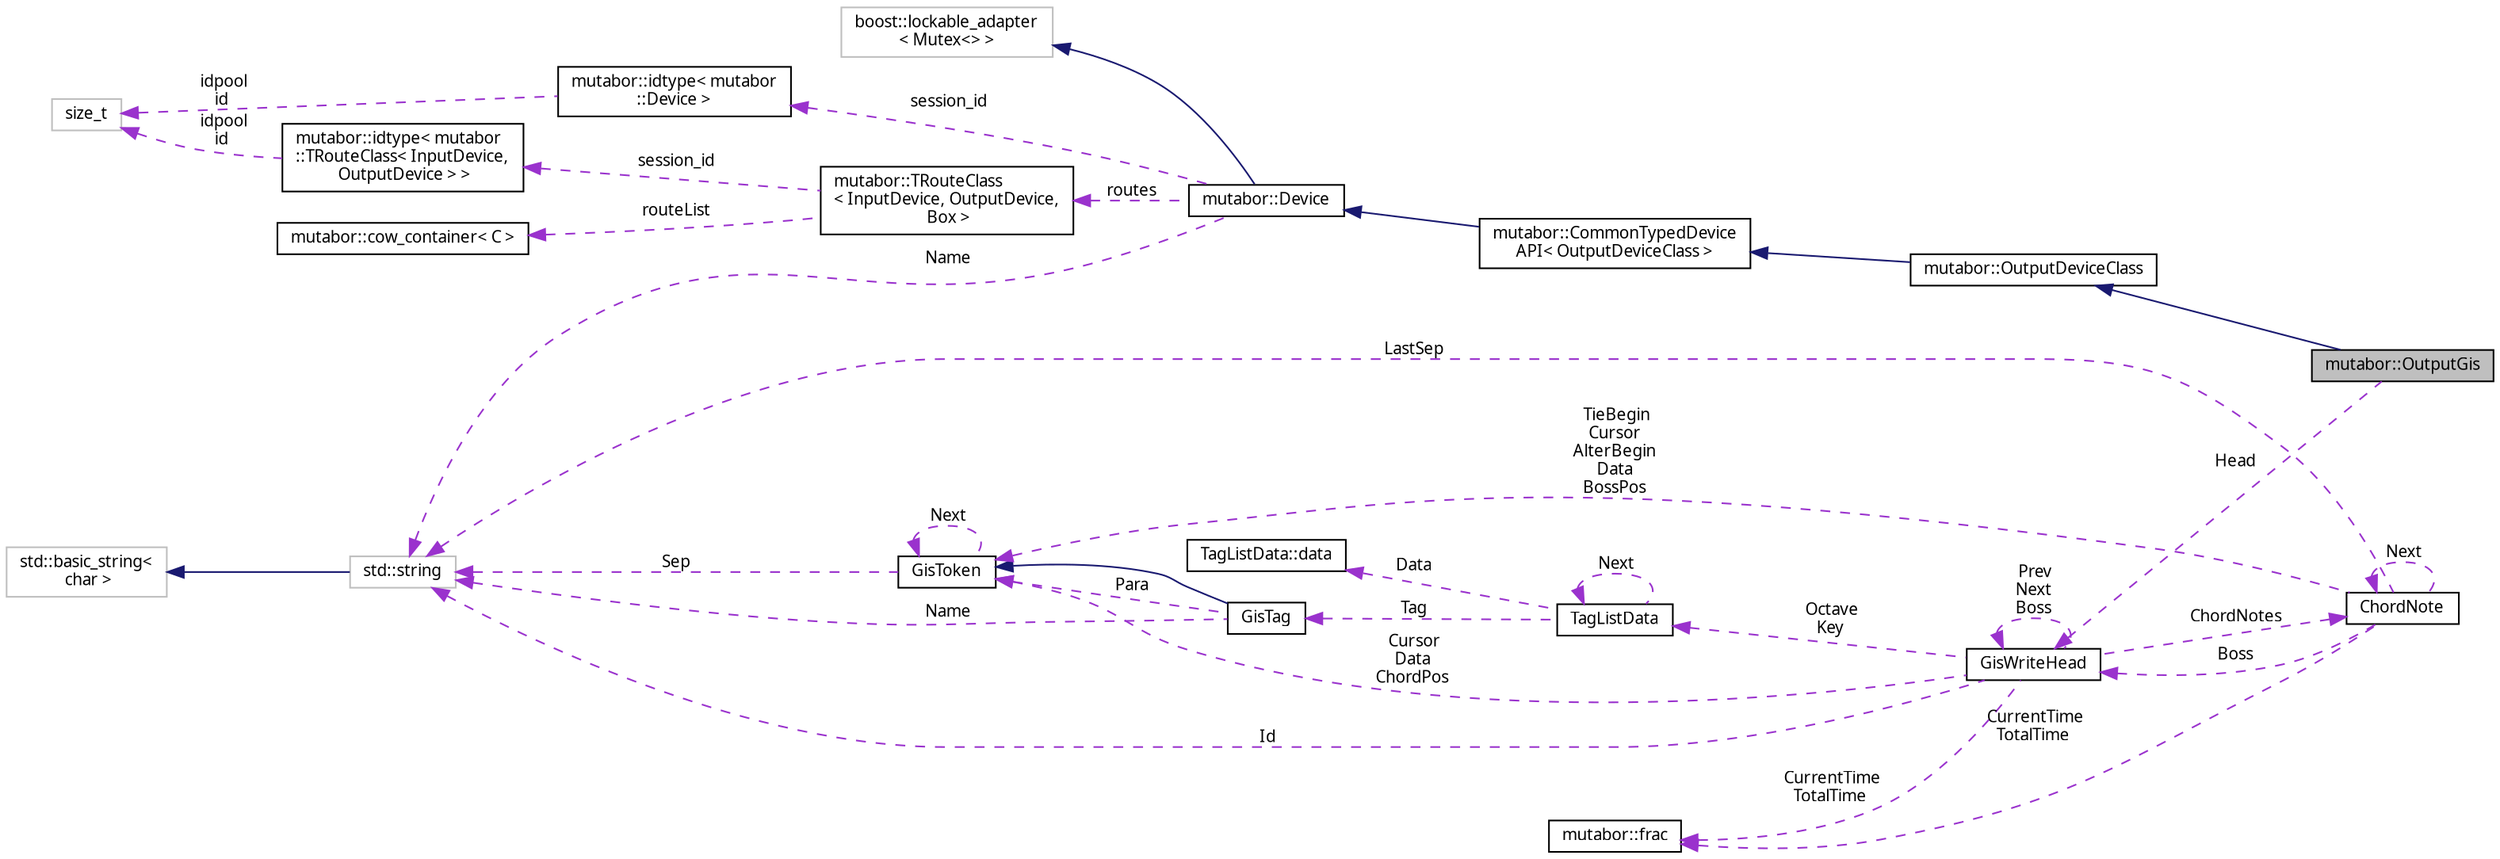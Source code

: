 digraph "mutabor::OutputGis"
{
  edge [fontname="Sans",fontsize="10",labelfontname="Sans",labelfontsize="10"];
  node [fontname="Sans",fontsize="10",shape=record];
  rankdir="LR";
  Node5 [label="mutabor::OutputGis",height=0.2,width=0.4,color="black", fillcolor="grey75", style="filled", fontcolor="black"];
  Node6 -> Node5 [dir="back",color="midnightblue",fontsize="10",style="solid",fontname="Sans"];
  Node6 [label="mutabor::OutputDeviceClass",height=0.2,width=0.4,color="black", fillcolor="white", style="filled",URL="$d2/d2f/classmutabor_1_1OutputDeviceClass.html"];
  Node7 -> Node6 [dir="back",color="midnightblue",fontsize="10",style="solid",fontname="Sans"];
  Node7 [label="mutabor::CommonTypedDevice\lAPI\< OutputDeviceClass \>",height=0.2,width=0.4,color="black", fillcolor="white", style="filled",URL="$d9/dbf/classmutabor_1_1CommonTypedDeviceAPI.html"];
  Node8 -> Node7 [dir="back",color="midnightblue",fontsize="10",style="solid",fontname="Sans"];
  Node8 [label="mutabor::Device",height=0.2,width=0.4,color="black", fillcolor="white", style="filled",URL="$db/db4/classmutabor_1_1Device.html"];
  Node9 -> Node8 [dir="back",color="midnightblue",fontsize="10",style="solid",fontname="Sans"];
  Node9 [label="boost::lockable_adapter\l\< Mutex\<\> \>",height=0.2,width=0.4,color="grey75", fillcolor="white", style="filled"];
  Node10 -> Node8 [dir="back",color="darkorchid3",fontsize="10",style="dashed",label=" routes" ,fontname="Sans"];
  Node10 [label="mutabor::TRouteClass\l\< InputDevice, OutputDevice,\l Box \>",height=0.2,width=0.4,color="black", fillcolor="white", style="filled",URL="$db/d05/classmutabor_1_1TRouteClass.html"];
  Node11 -> Node10 [dir="back",color="darkorchid3",fontsize="10",style="dashed",label=" routeList" ,fontname="Sans"];
  Node11 [label="mutabor::cow_container\< C \>",height=0.2,width=0.4,color="black", fillcolor="white", style="filled",URL="$df/d40/classmutabor_1_1cow__container.html"];
  Node12 -> Node10 [dir="back",color="darkorchid3",fontsize="10",style="dashed",label=" session_id" ,fontname="Sans"];
  Node12 [label="mutabor::idtype\< mutabor\l::TRouteClass\< InputDevice,\l OutputDevice \> \>",height=0.2,width=0.4,color="black", fillcolor="white", style="filled",URL="$d7/dce/classmutabor_1_1idtype.html"];
  Node13 -> Node12 [dir="back",color="darkorchid3",fontsize="10",style="dashed",label=" idpool\nid" ,fontname="Sans"];
  Node13 [label="size_t",height=0.2,width=0.4,color="grey75", fillcolor="white", style="filled"];
  Node14 -> Node8 [dir="back",color="darkorchid3",fontsize="10",style="dashed",label=" Name" ,fontname="Sans"];
  Node14 [label="std::string",height=0.2,width=0.4,color="grey75", fillcolor="white", style="filled",tooltip="STL class. "];
  Node15 -> Node14 [dir="back",color="midnightblue",fontsize="10",style="solid",fontname="Sans"];
  Node15 [label="std::basic_string\<\l char \>",height=0.2,width=0.4,color="grey75", fillcolor="white", style="filled",tooltip="STL class. "];
  Node16 -> Node8 [dir="back",color="darkorchid3",fontsize="10",style="dashed",label=" session_id" ,fontname="Sans"];
  Node16 [label="mutabor::idtype\< mutabor\l::Device \>",height=0.2,width=0.4,color="black", fillcolor="white", style="filled",URL="$d7/dce/classmutabor_1_1idtype.html"];
  Node13 -> Node16 [dir="back",color="darkorchid3",fontsize="10",style="dashed",label=" idpool\nid" ,fontname="Sans"];
  Node17 -> Node5 [dir="back",color="darkorchid3",fontsize="10",style="dashed",label=" Head" ,fontname="Sans"];
  Node17 [label="GisWriteHead",height=0.2,width=0.4,color="black", fillcolor="white", style="filled",URL="$d9/db2/classGisWriteHead.html"];
  Node18 -> Node17 [dir="back",color="darkorchid3",fontsize="10",style="dashed",label=" Octave\nKey" ,fontname="Sans"];
  Node18 [label="TagListData",height=0.2,width=0.4,color="black", fillcolor="white", style="filled",URL="$d5/d11/structTagListData.html"];
  Node18 -> Node18 [dir="back",color="darkorchid3",fontsize="10",style="dashed",label=" Next" ,fontname="Sans"];
  Node19 -> Node18 [dir="back",color="darkorchid3",fontsize="10",style="dashed",label=" Data" ,fontname="Sans"];
  Node19 [label="TagListData::data",height=0.2,width=0.4,color="black", fillcolor="white", style="filled",URL="$de/d04/unionTagListData_1_1data.html"];
  Node20 -> Node18 [dir="back",color="darkorchid3",fontsize="10",style="dashed",label=" Tag" ,fontname="Sans"];
  Node20 [label="GisTag",height=0.2,width=0.4,color="black", fillcolor="white", style="filled",URL="$d2/d39/classGisTag.html"];
  Node21 -> Node20 [dir="back",color="midnightblue",fontsize="10",style="solid",fontname="Sans"];
  Node21 [label="GisToken",height=0.2,width=0.4,color="black", fillcolor="white", style="filled",URL="$d2/db7/classGisToken.html"];
  Node14 -> Node21 [dir="back",color="darkorchid3",fontsize="10",style="dashed",label=" Sep" ,fontname="Sans"];
  Node21 -> Node21 [dir="back",color="darkorchid3",fontsize="10",style="dashed",label=" Next" ,fontname="Sans"];
  Node14 -> Node20 [dir="back",color="darkorchid3",fontsize="10",style="dashed",label=" Name" ,fontname="Sans"];
  Node21 -> Node20 [dir="back",color="darkorchid3",fontsize="10",style="dashed",label=" Para" ,fontname="Sans"];
  Node22 -> Node17 [dir="back",color="darkorchid3",fontsize="10",style="dashed",label=" ChordNotes" ,fontname="Sans"];
  Node22 [label="ChordNote",height=0.2,width=0.4,color="black", fillcolor="white", style="filled",URL="$dc/dae/classChordNote.html"];
  Node22 -> Node22 [dir="back",color="darkorchid3",fontsize="10",style="dashed",label=" Next" ,fontname="Sans"];
  Node14 -> Node22 [dir="back",color="darkorchid3",fontsize="10",style="dashed",label=" LastSep" ,fontname="Sans"];
  Node21 -> Node22 [dir="back",color="darkorchid3",fontsize="10",style="dashed",label=" TieBegin\nCursor\nAlterBegin\nData\nBossPos" ,fontname="Sans"];
  Node23 -> Node22 [dir="back",color="darkorchid3",fontsize="10",style="dashed",label=" CurrentTime\nTotalTime" ,fontname="Sans"];
  Node23 [label="mutabor::frac",height=0.2,width=0.4,color="black", fillcolor="white", style="filled",URL="$d9/ded/classmutabor_1_1frac.html"];
  Node17 -> Node22 [dir="back",color="darkorchid3",fontsize="10",style="dashed",label=" Boss" ,fontname="Sans"];
  Node14 -> Node17 [dir="back",color="darkorchid3",fontsize="10",style="dashed",label=" Id" ,fontname="Sans"];
  Node21 -> Node17 [dir="back",color="darkorchid3",fontsize="10",style="dashed",label=" Cursor\nData\nChordPos" ,fontname="Sans"];
  Node23 -> Node17 [dir="back",color="darkorchid3",fontsize="10",style="dashed",label=" CurrentTime\nTotalTime" ,fontname="Sans"];
  Node17 -> Node17 [dir="back",color="darkorchid3",fontsize="10",style="dashed",label=" Prev\nNext\nBoss" ,fontname="Sans"];
}
